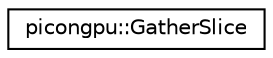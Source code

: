 digraph "Graphical Class Hierarchy"
{
 // LATEX_PDF_SIZE
  edge [fontname="Helvetica",fontsize="10",labelfontname="Helvetica",labelfontsize="10"];
  node [fontname="Helvetica",fontsize="10",shape=record];
  rankdir="LR";
  Node0 [label="picongpu::GatherSlice",height=0.2,width=0.4,color="black", fillcolor="white", style="filled",URL="$structpicongpu_1_1_gather_slice.html",tooltip=" "];
}

